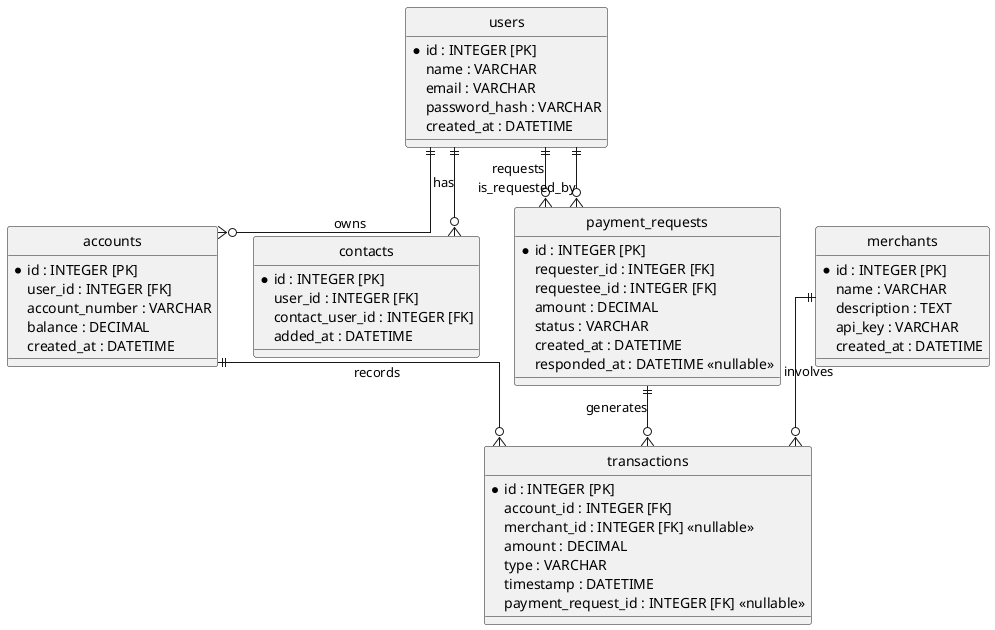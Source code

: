 @startuml
hide circle
skinparam linetype ortho

entity "users" as U {
  * id : INTEGER [PK]
    name : VARCHAR
    email : VARCHAR
    password_hash : VARCHAR
    created_at : DATETIME
}

entity "accounts" as A {
  * id : INTEGER [PK]
    user_id : INTEGER [FK]
    account_number : VARCHAR
    balance : DECIMAL
    created_at : DATETIME
}

entity "merchants" as M {
  * id : INTEGER [PK]
    name : VARCHAR
    description : TEXT
    api_key : VARCHAR
    created_at : DATETIME
}

entity "contacts" as C {
  * id : INTEGER [PK]
    user_id : INTEGER [FK]
    contact_user_id : INTEGER [FK]
    added_at : DATETIME
}

entity "transactions" as T {
  * id : INTEGER [PK]
    account_id : INTEGER [FK]
    merchant_id : INTEGER [FK] «nullable»
    amount : DECIMAL
    type : VARCHAR
    timestamp : DATETIME
    payment_request_id : INTEGER [FK] «nullable»
}

entity "payment_requests" as PR {
  * id : INTEGER [PK]
    requester_id : INTEGER [FK]
    requestee_id : INTEGER [FK]
    amount : DECIMAL
    status : VARCHAR
    created_at : DATETIME
    responded_at : DATETIME «nullable»
}

' Relazioni
U ||--o{ A : "owns"
U ||--o{ C : "has"
U ||--o{ PR : "requests"
U ||--o{ PR : "is_requested_by"
A ||--o{ T : "records"
M ||--o{ T : "involves"
PR ||--o{ T : "generates"
@enduml
